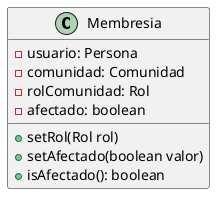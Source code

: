 @startuml
'https://plantuml.com/class-diagram

skinparam linetype ortho

class Membresia{
    -usuario: Persona
    -comunidad: Comunidad
    -rolComunidad: Rol
    -afectado: boolean

    +setRol(Rol rol)
    +setAfectado(boolean valor)
    +isAfectado(): boolean
}

@enduml